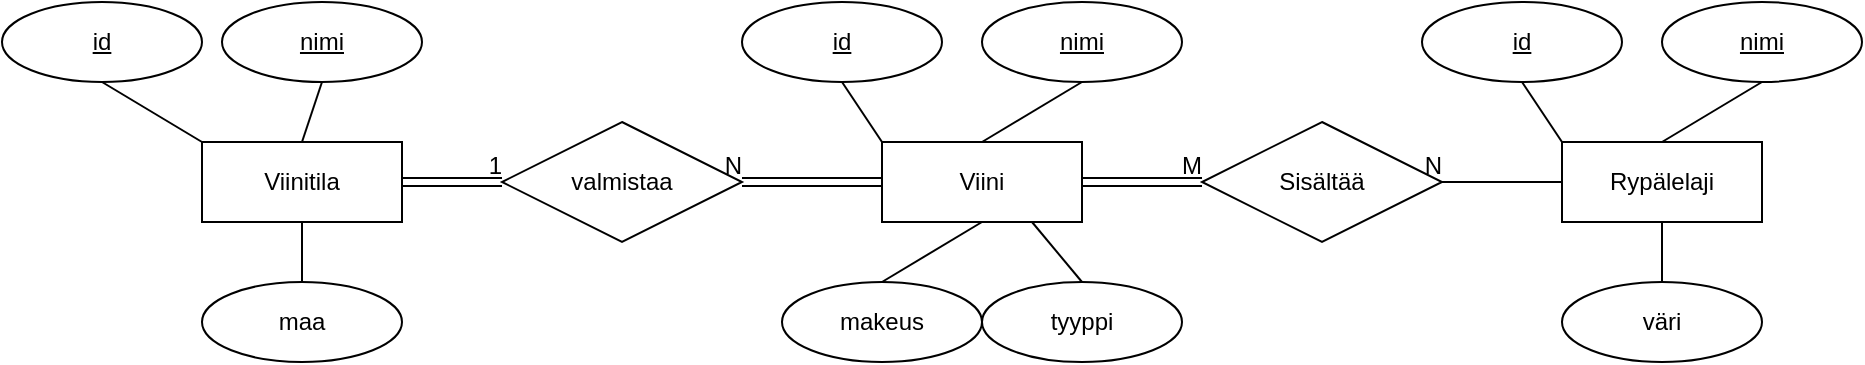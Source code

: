 <mxfile version="14.5.1" type="device"><diagram id="F3-kIUvs5O8AS4DiHWVQ" name="Page-1"><mxGraphModel dx="460" dy="830" grid="1" gridSize="10" guides="1" tooltips="1" connect="1" arrows="1" fold="1" page="1" pageScale="1" pageWidth="1920" pageHeight="1200" math="0" shadow="0"><root><mxCell id="0"/><mxCell id="1" parent="0"/><mxCell id="rz0E8HZkhXAHf-MzQVv3-3" value="Viinitila" style="whiteSpace=wrap;html=1;align=center;" vertex="1" parent="1"><mxGeometry x="170" y="330" width="100" height="40" as="geometry"/></mxCell><mxCell id="rz0E8HZkhXAHf-MzQVv3-5" value="maa" style="ellipse;whiteSpace=wrap;html=1;align=center;" vertex="1" parent="1"><mxGeometry x="170" y="400" width="100" height="40" as="geometry"/></mxCell><mxCell id="rz0E8HZkhXAHf-MzQVv3-6" value="id" style="ellipse;whiteSpace=wrap;html=1;align=center;fontStyle=4;" vertex="1" parent="1"><mxGeometry x="70" y="260" width="100" height="40" as="geometry"/></mxCell><mxCell id="rz0E8HZkhXAHf-MzQVv3-8" value="nimi" style="ellipse;whiteSpace=wrap;html=1;align=center;fontStyle=4;" vertex="1" parent="1"><mxGeometry x="180" y="260" width="100" height="40" as="geometry"/></mxCell><mxCell id="rz0E8HZkhXAHf-MzQVv3-10" value="" style="endArrow=none;html=1;rounded=0;exitX=0;exitY=0;exitDx=0;exitDy=0;entryX=0.5;entryY=1;entryDx=0;entryDy=0;" edge="1" parent="1" source="rz0E8HZkhXAHf-MzQVv3-3" target="rz0E8HZkhXAHf-MzQVv3-6"><mxGeometry relative="1" as="geometry"><mxPoint x="260" y="450" as="sourcePoint"/><mxPoint x="420" y="450" as="targetPoint"/></mxGeometry></mxCell><mxCell id="rz0E8HZkhXAHf-MzQVv3-14" value="" style="endArrow=none;html=1;rounded=0;exitX=0.5;exitY=0;exitDx=0;exitDy=0;entryX=0.5;entryY=1;entryDx=0;entryDy=0;" edge="1" parent="1" source="rz0E8HZkhXAHf-MzQVv3-3" target="rz0E8HZkhXAHf-MzQVv3-8"><mxGeometry relative="1" as="geometry"><mxPoint x="250" y="440" as="sourcePoint"/><mxPoint x="410" y="440" as="targetPoint"/></mxGeometry></mxCell><mxCell id="rz0E8HZkhXAHf-MzQVv3-15" value="" style="endArrow=none;html=1;rounded=0;entryX=0.5;entryY=1;entryDx=0;entryDy=0;exitX=0.5;exitY=0;exitDx=0;exitDy=0;" edge="1" parent="1" source="rz0E8HZkhXAHf-MzQVv3-5" target="rz0E8HZkhXAHf-MzQVv3-3"><mxGeometry relative="1" as="geometry"><mxPoint x="170" y="530" as="sourcePoint"/><mxPoint x="330" y="530" as="targetPoint"/></mxGeometry></mxCell><mxCell id="rz0E8HZkhXAHf-MzQVv3-23" value="Viini" style="whiteSpace=wrap;html=1;align=center;" vertex="1" parent="1"><mxGeometry x="510" y="330" width="100" height="40" as="geometry"/></mxCell><mxCell id="rz0E8HZkhXAHf-MzQVv3-24" value="makeus" style="ellipse;whiteSpace=wrap;html=1;align=center;" vertex="1" parent="1"><mxGeometry x="460" y="400" width="100" height="40" as="geometry"/></mxCell><mxCell id="rz0E8HZkhXAHf-MzQVv3-25" value="id" style="ellipse;whiteSpace=wrap;html=1;align=center;fontStyle=4;" vertex="1" parent="1"><mxGeometry x="440" y="260" width="100" height="40" as="geometry"/></mxCell><mxCell id="rz0E8HZkhXAHf-MzQVv3-26" value="nimi" style="ellipse;whiteSpace=wrap;html=1;align=center;fontStyle=4;" vertex="1" parent="1"><mxGeometry x="560" y="260" width="100" height="40" as="geometry"/></mxCell><mxCell id="rz0E8HZkhXAHf-MzQVv3-27" value="" style="endArrow=none;html=1;rounded=0;exitX=0;exitY=0;exitDx=0;exitDy=0;entryX=0.5;entryY=1;entryDx=0;entryDy=0;" edge="1" parent="1" source="rz0E8HZkhXAHf-MzQVv3-23" target="rz0E8HZkhXAHf-MzQVv3-25"><mxGeometry relative="1" as="geometry"><mxPoint x="600" y="450" as="sourcePoint"/><mxPoint x="760" y="450" as="targetPoint"/></mxGeometry></mxCell><mxCell id="rz0E8HZkhXAHf-MzQVv3-28" value="" style="endArrow=none;html=1;rounded=0;exitX=0.5;exitY=0;exitDx=0;exitDy=0;entryX=0.5;entryY=1;entryDx=0;entryDy=0;" edge="1" parent="1" source="rz0E8HZkhXAHf-MzQVv3-23" target="rz0E8HZkhXAHf-MzQVv3-26"><mxGeometry relative="1" as="geometry"><mxPoint x="590" y="440" as="sourcePoint"/><mxPoint x="750" y="440" as="targetPoint"/></mxGeometry></mxCell><mxCell id="rz0E8HZkhXAHf-MzQVv3-29" value="" style="endArrow=none;html=1;rounded=0;entryX=0.5;entryY=1;entryDx=0;entryDy=0;exitX=0.5;exitY=0;exitDx=0;exitDy=0;" edge="1" parent="1" source="rz0E8HZkhXAHf-MzQVv3-24" target="rz0E8HZkhXAHf-MzQVv3-23"><mxGeometry relative="1" as="geometry"><mxPoint x="510" y="530" as="sourcePoint"/><mxPoint x="670" y="530" as="targetPoint"/></mxGeometry></mxCell><mxCell id="rz0E8HZkhXAHf-MzQVv3-30" value="tyyppi" style="ellipse;whiteSpace=wrap;html=1;align=center;" vertex="1" parent="1"><mxGeometry x="560" y="400" width="100" height="40" as="geometry"/></mxCell><mxCell id="rz0E8HZkhXAHf-MzQVv3-31" value="" style="endArrow=none;html=1;rounded=0;entryX=0.75;entryY=1;entryDx=0;entryDy=0;exitX=0.5;exitY=0;exitDx=0;exitDy=0;" edge="1" parent="1" source="rz0E8HZkhXAHf-MzQVv3-30" target="rz0E8HZkhXAHf-MzQVv3-23"><mxGeometry relative="1" as="geometry"><mxPoint x="610" y="570" as="sourcePoint"/><mxPoint x="660" y="410" as="targetPoint"/></mxGeometry></mxCell><mxCell id="rz0E8HZkhXAHf-MzQVv3-32" value="valmistaa" style="shape=rhombus;perimeter=rhombusPerimeter;whiteSpace=wrap;html=1;align=center;" vertex="1" parent="1"><mxGeometry x="320" y="320" width="120" height="60" as="geometry"/></mxCell><mxCell id="rz0E8HZkhXAHf-MzQVv3-35" value="" style="shape=link;html=1;rounded=0;entryX=1;entryY=0.5;entryDx=0;entryDy=0;exitX=0;exitY=0.5;exitDx=0;exitDy=0;" edge="1" parent="1" source="rz0E8HZkhXAHf-MzQVv3-23" target="rz0E8HZkhXAHf-MzQVv3-32"><mxGeometry relative="1" as="geometry"><mxPoint x="430" y="400" as="sourcePoint"/><mxPoint x="550" y="490" as="targetPoint"/></mxGeometry></mxCell><mxCell id="rz0E8HZkhXAHf-MzQVv3-36" value="N" style="resizable=0;html=1;align=right;verticalAlign=bottom;" connectable="0" vertex="1" parent="rz0E8HZkhXAHf-MzQVv3-35"><mxGeometry x="1" relative="1" as="geometry"/></mxCell><mxCell id="rz0E8HZkhXAHf-MzQVv3-37" value="Rypälelaji" style="whiteSpace=wrap;html=1;align=center;" vertex="1" parent="1"><mxGeometry x="850" y="330" width="100" height="40" as="geometry"/></mxCell><mxCell id="rz0E8HZkhXAHf-MzQVv3-38" value="väri" style="ellipse;whiteSpace=wrap;html=1;align=center;" vertex="1" parent="1"><mxGeometry x="850" y="400" width="100" height="40" as="geometry"/></mxCell><mxCell id="rz0E8HZkhXAHf-MzQVv3-39" value="id" style="ellipse;whiteSpace=wrap;html=1;align=center;fontStyle=4;" vertex="1" parent="1"><mxGeometry x="780" y="260" width="100" height="40" as="geometry"/></mxCell><mxCell id="rz0E8HZkhXAHf-MzQVv3-40" value="nimi" style="ellipse;whiteSpace=wrap;html=1;align=center;fontStyle=4;" vertex="1" parent="1"><mxGeometry x="900" y="260" width="100" height="40" as="geometry"/></mxCell><mxCell id="rz0E8HZkhXAHf-MzQVv3-41" value="" style="endArrow=none;html=1;rounded=0;exitX=0;exitY=0;exitDx=0;exitDy=0;entryX=0.5;entryY=1;entryDx=0;entryDy=0;" edge="1" parent="1" source="rz0E8HZkhXAHf-MzQVv3-37" target="rz0E8HZkhXAHf-MzQVv3-39"><mxGeometry relative="1" as="geometry"><mxPoint x="940" y="450" as="sourcePoint"/><mxPoint x="1100" y="450" as="targetPoint"/></mxGeometry></mxCell><mxCell id="rz0E8HZkhXAHf-MzQVv3-42" value="" style="endArrow=none;html=1;rounded=0;exitX=0.5;exitY=0;exitDx=0;exitDy=0;entryX=0.5;entryY=1;entryDx=0;entryDy=0;" edge="1" parent="1" source="rz0E8HZkhXAHf-MzQVv3-37" target="rz0E8HZkhXAHf-MzQVv3-40"><mxGeometry relative="1" as="geometry"><mxPoint x="930" y="440" as="sourcePoint"/><mxPoint x="1090" y="440" as="targetPoint"/></mxGeometry></mxCell><mxCell id="rz0E8HZkhXAHf-MzQVv3-43" value="" style="endArrow=none;html=1;rounded=0;entryX=0.5;entryY=1;entryDx=0;entryDy=0;exitX=0.5;exitY=0;exitDx=0;exitDy=0;" edge="1" parent="1" source="rz0E8HZkhXAHf-MzQVv3-38" target="rz0E8HZkhXAHf-MzQVv3-37"><mxGeometry relative="1" as="geometry"><mxPoint x="850" y="530" as="sourcePoint"/><mxPoint x="1010" y="530" as="targetPoint"/></mxGeometry></mxCell><mxCell id="rz0E8HZkhXAHf-MzQVv3-46" value="Sisältää" style="shape=rhombus;perimeter=rhombusPerimeter;whiteSpace=wrap;html=1;align=center;" vertex="1" parent="1"><mxGeometry x="670" y="320" width="120" height="60" as="geometry"/></mxCell><mxCell id="rz0E8HZkhXAHf-MzQVv3-47" value="" style="shape=link;html=1;rounded=0;entryX=0;entryY=0.5;entryDx=0;entryDy=0;exitX=1;exitY=0.5;exitDx=0;exitDy=0;" edge="1" parent="1" source="rz0E8HZkhXAHf-MzQVv3-3" target="rz0E8HZkhXAHf-MzQVv3-32"><mxGeometry relative="1" as="geometry"><mxPoint x="360" y="470" as="sourcePoint"/><mxPoint x="520" y="470" as="targetPoint"/></mxGeometry></mxCell><mxCell id="rz0E8HZkhXAHf-MzQVv3-48" value="1" style="resizable=0;html=1;align=right;verticalAlign=bottom;" connectable="0" vertex="1" parent="rz0E8HZkhXAHf-MzQVv3-47"><mxGeometry x="1" relative="1" as="geometry"/></mxCell><mxCell id="rz0E8HZkhXAHf-MzQVv3-53" value="" style="endArrow=none;html=1;rounded=0;exitX=0;exitY=0.5;exitDx=0;exitDy=0;entryX=1;entryY=0.5;entryDx=0;entryDy=0;" edge="1" parent="1" source="rz0E8HZkhXAHf-MzQVv3-37" target="rz0E8HZkhXAHf-MzQVv3-46"><mxGeometry relative="1" as="geometry"><mxPoint x="830" y="390" as="sourcePoint"/><mxPoint x="780" y="410" as="targetPoint"/></mxGeometry></mxCell><mxCell id="rz0E8HZkhXAHf-MzQVv3-54" value="N" style="resizable=0;html=1;align=right;verticalAlign=bottom;" connectable="0" vertex="1" parent="rz0E8HZkhXAHf-MzQVv3-53"><mxGeometry x="1" relative="1" as="geometry"/></mxCell><mxCell id="rz0E8HZkhXAHf-MzQVv3-55" value="" style="shape=link;html=1;rounded=0;entryX=0;entryY=0.5;entryDx=0;entryDy=0;exitX=1;exitY=0.5;exitDx=0;exitDy=0;" edge="1" parent="1" source="rz0E8HZkhXAHf-MzQVv3-23" target="rz0E8HZkhXAHf-MzQVv3-46"><mxGeometry relative="1" as="geometry"><mxPoint x="690" y="480" as="sourcePoint"/><mxPoint x="850" y="480" as="targetPoint"/></mxGeometry></mxCell><mxCell id="rz0E8HZkhXAHf-MzQVv3-56" value="M" style="resizable=0;html=1;align=right;verticalAlign=bottom;" connectable="0" vertex="1" parent="rz0E8HZkhXAHf-MzQVv3-55"><mxGeometry x="1" relative="1" as="geometry"/></mxCell></root></mxGraphModel></diagram></mxfile>